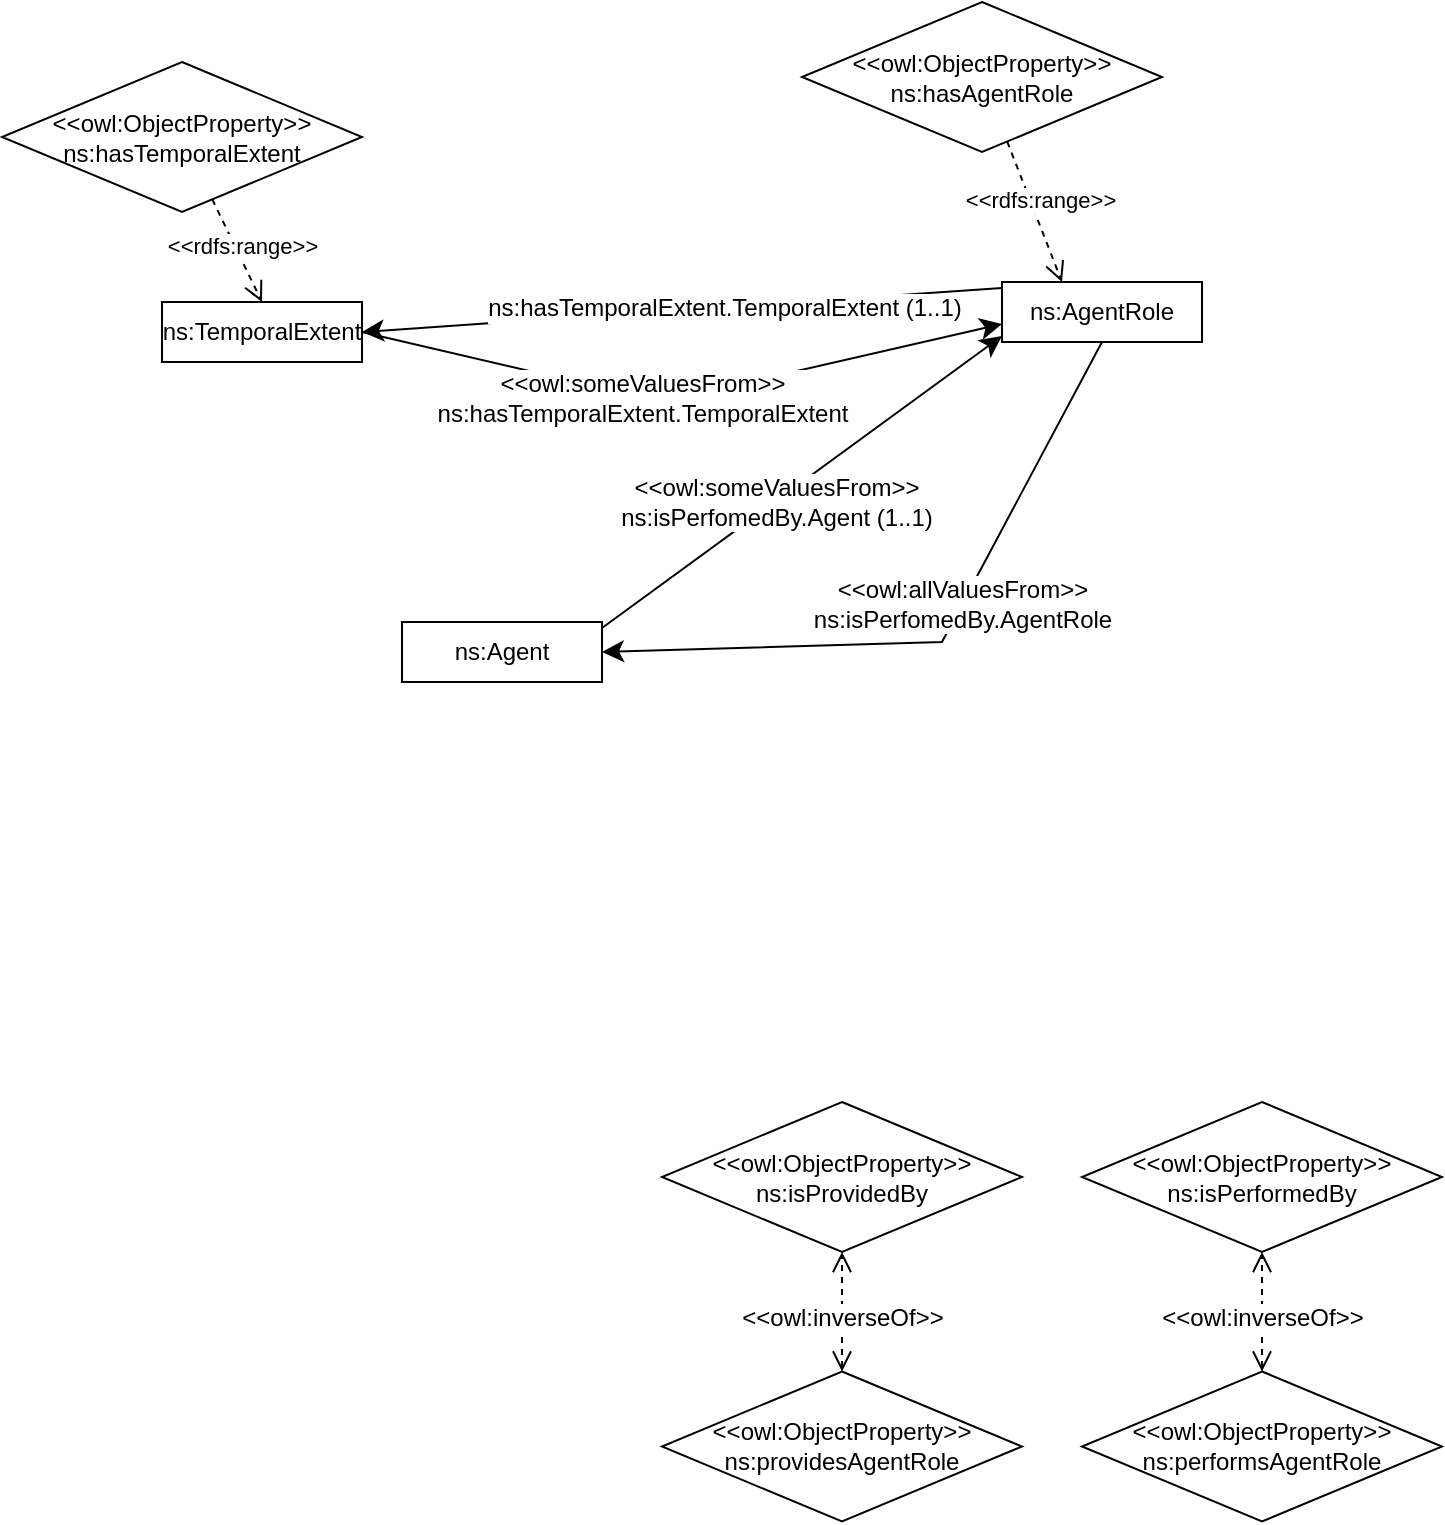 <mxfile>
    <diagram id="T5YxkCv1EJm3Ln6k7ZOh" name="Page-1">
        <mxGraphModel dx="589" dy="789" grid="1" gridSize="10" guides="1" tooltips="1" connect="1" arrows="1" fold="1" page="1" pageScale="1" pageWidth="850" pageHeight="1100" math="0" shadow="0">
            <root>
                <mxCell id="0"/>
                <mxCell id="1" parent="0"/>
                <mxCell id="8" value="" style="endArrow=classic;html=1;exitX=1;exitY=0.5;exitDx=0;exitDy=0;entryX=0;entryY=0.7;entryDx=0;entryDy=0;endSize=8;arcSize=0;" edge="1" source="10" target="11" parent="1">
                    <mxGeometry width="50" height="50" relative="1" as="geometry">
                        <mxPoint x="305" y="275" as="sourcePoint"/>
                        <mxPoint x="490" y="440" as="targetPoint"/>
                        <Array as="points">
                            <mxPoint x="450" y="310"/>
                        </Array>
                    </mxGeometry>
                </mxCell>
                <mxCell id="9" value="&lt;div&gt;&lt;div&gt;&amp;lt;&amp;lt;owl:someValuesFrom&amp;gt;&amp;gt;&lt;/div&gt;ns:hasTemporalExtent.TemporalExtent&lt;/div&gt;" style="text;html=1;align=center;verticalAlign=middle;resizable=0;points=[];labelBackgroundColor=#ffffff;" vertex="1" connectable="0" parent="8">
                    <mxGeometry x="-0.127" relative="1" as="geometry">
                        <mxPoint as="offset"/>
                    </mxGeometry>
                </mxCell>
                <mxCell id="10" value="ns:TemporalExtent" style="rounded=0;whiteSpace=wrap;html=1;snapToPoint=1;points=[[0.1,0],[0.2,0],[0.3,0],[0.4,0],[0.5,0],[0.6,0],[0.7,0],[0.8,0],[0.9,0],[0,0.1],[0,0.3],[0,0.5],[0,0.7],[0,0.9],[0.1,1],[0.2,1],[0.3,1],[0.4,1],[0.5,1],[0.6,1],[0.7,1],[0.8,1],[0.9,1],[1,0.1],[1,0.3],[1,0.5],[1,0.7],[1,0.9]];" vertex="1" parent="1">
                    <mxGeometry x="200" y="260" width="100" height="30" as="geometry"/>
                </mxCell>
                <mxCell id="11" value="ns:AgentRole" style="rounded=0;whiteSpace=wrap;html=1;snapToPoint=1;points=[[0.1,0],[0.2,0],[0.3,0],[0.4,0],[0.5,0],[0.6,0],[0.7,0],[0.8,0],[0.9,0],[0,0.1],[0,0.3],[0,0.5],[0,0.7],[0,0.9],[0.1,1],[0.2,1],[0.3,1],[0.4,1],[0.5,1],[0.6,1],[0.7,1],[0.8,1],[0.9,1],[1,0.1],[1,0.3],[1,0.5],[1,0.7],[1,0.9]];" vertex="1" parent="1">
                    <mxGeometry x="620" y="250" width="100" height="30" as="geometry"/>
                </mxCell>
                <mxCell id="12" value="" style="endArrow=classic;html=1;endSize=8;arcSize=0;entryX=0;entryY=0.9;entryDx=0;entryDy=0;exitX=1;exitY=0.1;exitDx=0;exitDy=0;" edge="1" source="14" target="11" parent="1">
                    <mxGeometry width="50" height="50" relative="1" as="geometry">
                        <mxPoint x="550" y="330" as="sourcePoint"/>
                        <mxPoint x="390" y="560" as="targetPoint"/>
                    </mxGeometry>
                </mxCell>
                <mxCell id="13" value="&lt;div&gt;&lt;div&gt;&amp;lt;&amp;lt;owl:someValuesFrom&amp;gt;&amp;gt;&lt;/div&gt;ns:isPerfomedBy.Agent (1..1)&lt;/div&gt;" style="text;html=1;align=center;verticalAlign=middle;resizable=0;points=[];labelBackgroundColor=#ffffff;" vertex="1" connectable="0" parent="12">
                    <mxGeometry x="-0.127" relative="1" as="geometry">
                        <mxPoint as="offset"/>
                    </mxGeometry>
                </mxCell>
                <mxCell id="14" value="ns:Agent" style="rounded=0;whiteSpace=wrap;html=1;snapToPoint=1;points=[[0.1,0],[0.2,0],[0.3,0],[0.4,0],[0.5,0],[0.6,0],[0.7,0],[0.8,0],[0.9,0],[0,0.1],[0,0.3],[0,0.5],[0,0.7],[0,0.9],[0.1,1],[0.2,1],[0.3,1],[0.4,1],[0.5,1],[0.6,1],[0.7,1],[0.8,1],[0.9,1],[1,0.1],[1,0.3],[1,0.5],[1,0.7],[1,0.9]];" vertex="1" parent="1">
                    <mxGeometry x="320" y="420" width="100" height="30" as="geometry"/>
                </mxCell>
                <mxCell id="23" value="&lt;div&gt;&amp;lt;&amp;lt;owl:ObjectProperty&amp;gt;&amp;gt; ns:isPerformedBy&lt;br&gt;&lt;/div&gt;" style="rhombus;whiteSpace=wrap;html=1;" vertex="1" parent="1">
                    <mxGeometry x="660" y="660" width="180" height="75" as="geometry"/>
                </mxCell>
                <mxCell id="24" value="&lt;div&gt;&amp;lt;&amp;lt;owl:ObjectProperty&amp;gt;&amp;gt; ns:performsAgentRole&lt;br&gt;&lt;/div&gt;" style="rhombus;whiteSpace=wrap;html=1;" vertex="1" parent="1">
                    <mxGeometry x="660" y="794.75" width="180" height="75" as="geometry"/>
                </mxCell>
                <mxCell id="25" value="" style="endArrow=open;html=1;fontColor=#000099;endFill=0;dashed=1;entryX=0.5;entryY=1;entryDx=0;entryDy=0;endSize=8;startArrow=open;startFill=0;startSize=8;" edge="1" source="24" target="23" parent="1">
                    <mxGeometry width="50" height="50" relative="1" as="geometry">
                        <mxPoint x="520" y="795" as="sourcePoint"/>
                        <mxPoint x="520" y="725" as="targetPoint"/>
                    </mxGeometry>
                </mxCell>
                <mxCell id="26" value="&amp;lt;&amp;lt;owl:inverseOf&amp;gt;&amp;gt;" style="text;html=1;align=center;verticalAlign=middle;resizable=0;points=[];fontColor=#000000;labelBackgroundColor=#ffffff;" vertex="1" connectable="0" parent="25">
                    <mxGeometry x="-0.328" relative="1" as="geometry">
                        <mxPoint y="-7.14" as="offset"/>
                    </mxGeometry>
                </mxCell>
                <mxCell id="28" value="&lt;div&gt;&amp;lt;&amp;lt;owl:ObjectProperty&amp;gt;&amp;gt; ns:isProvidedBy&lt;br&gt;&lt;/div&gt;" style="rhombus;whiteSpace=wrap;html=1;" vertex="1" parent="1">
                    <mxGeometry x="450" y="660" width="180" height="75" as="geometry"/>
                </mxCell>
                <mxCell id="29" value="&lt;div&gt;&amp;lt;&amp;lt;owl:ObjectProperty&amp;gt;&amp;gt; ns:providesAgentRole&lt;br&gt;&lt;/div&gt;" style="rhombus;whiteSpace=wrap;html=1;" vertex="1" parent="1">
                    <mxGeometry x="450" y="794.75" width="180" height="75" as="geometry"/>
                </mxCell>
                <mxCell id="30" value="" style="endArrow=open;html=1;fontColor=#000099;endFill=0;dashed=1;entryX=0.5;entryY=1;entryDx=0;entryDy=0;endSize=8;startArrow=open;startFill=0;startSize=8;" edge="1" parent="1" source="29" target="28">
                    <mxGeometry width="50" height="50" relative="1" as="geometry">
                        <mxPoint x="310" y="795" as="sourcePoint"/>
                        <mxPoint x="310" y="725" as="targetPoint"/>
                    </mxGeometry>
                </mxCell>
                <mxCell id="31" value="&amp;lt;&amp;lt;owl:inverseOf&amp;gt;&amp;gt;" style="text;html=1;align=center;verticalAlign=middle;resizable=0;points=[];fontColor=#000000;labelBackgroundColor=#ffffff;" vertex="1" connectable="0" parent="30">
                    <mxGeometry x="-0.328" relative="1" as="geometry">
                        <mxPoint y="-7.14" as="offset"/>
                    </mxGeometry>
                </mxCell>
                <mxCell id="32" value="&lt;div&gt;&amp;lt;&amp;lt;owl:ObjectProperty&amp;gt;&amp;gt; ns:hasTemporalExtent&lt;br&gt;&lt;/div&gt;" style="rhombus;whiteSpace=wrap;html=1;" vertex="1" parent="1">
                    <mxGeometry x="120" y="140" width="180" height="75" as="geometry"/>
                </mxCell>
                <mxCell id="35" value="" style="endArrow=open;html=1;fontColor=#000099;endFill=0;dashed=1;entryX=0.5;entryY=0;entryDx=0;entryDy=0;endSize=8;arcSize=0;" edge="1" source="32" target="10" parent="1">
                    <mxGeometry width="50" height="50" relative="1" as="geometry">
                        <mxPoint x="405" y="566" as="sourcePoint"/>
                        <mxPoint x="219.39" y="690" as="targetPoint"/>
                    </mxGeometry>
                </mxCell>
                <mxCell id="36" value="&lt;div&gt;&amp;lt;&amp;lt;rdfs:range&amp;gt;&amp;gt;&lt;/div&gt;" style="edgeLabel;html=1;align=center;verticalAlign=middle;resizable=0;points=[];" vertex="1" connectable="0" parent="35">
                    <mxGeometry x="-0.352" y="-1" relative="1" as="geometry">
                        <mxPoint x="7.82" y="5.56" as="offset"/>
                    </mxGeometry>
                </mxCell>
                <mxCell id="40" value="" style="endArrow=classic;html=1;endSize=8;arcSize=0;entryX=1;entryY=0.5;entryDx=0;entryDy=0;exitX=0;exitY=0.1;exitDx=0;exitDy=0;" edge="1" parent="1" source="11" target="10">
                    <mxGeometry width="50" height="50" relative="1" as="geometry">
                        <mxPoint x="480" y="275" as="sourcePoint"/>
                        <mxPoint x="430" y="445" as="targetPoint"/>
                    </mxGeometry>
                </mxCell>
                <mxCell id="41" value="&lt;div&gt;&lt;/div&gt;ns:hasTemporalExtent.TemporalExtent (1..1)" style="text;html=1;align=center;verticalAlign=middle;resizable=0;points=[];labelBackgroundColor=#ffffff;" vertex="1" connectable="0" parent="40">
                    <mxGeometry x="-0.127" relative="1" as="geometry">
                        <mxPoint as="offset"/>
                    </mxGeometry>
                </mxCell>
                <mxCell id="42" value="" style="endArrow=classic;html=1;exitX=0.5;exitY=1;exitDx=0;exitDy=0;endSize=8;arcSize=0;" edge="1" parent="1" source="11" target="14">
                    <mxGeometry width="50" height="50" relative="1" as="geometry">
                        <mxPoint x="630" y="275" as="sourcePoint"/>
                        <mxPoint x="430" y="440" as="targetPoint"/>
                        <Array as="points">
                            <mxPoint x="590" y="430"/>
                        </Array>
                    </mxGeometry>
                </mxCell>
                <mxCell id="43" value="&lt;div&gt;&lt;div&gt;&amp;lt;&amp;lt;owl:allValuesFrom&amp;gt;&amp;gt;&lt;/div&gt;ns:isPerfomedBy.AgentRole&lt;/div&gt;" style="text;html=1;align=center;verticalAlign=middle;resizable=0;points=[];labelBackgroundColor=#ffffff;" vertex="1" connectable="0" parent="42">
                    <mxGeometry x="-0.127" relative="1" as="geometry">
                        <mxPoint as="offset"/>
                    </mxGeometry>
                </mxCell>
                <mxCell id="45" value="&lt;div&gt;&amp;lt;&amp;lt;owl:ObjectProperty&amp;gt;&amp;gt; ns:hasAgentRole&lt;br&gt;&lt;/div&gt;" style="rhombus;whiteSpace=wrap;html=1;" vertex="1" parent="1">
                    <mxGeometry x="520" y="110" width="180" height="75" as="geometry"/>
                </mxCell>
                <mxCell id="46" value="" style="endArrow=open;html=1;fontColor=#000099;endFill=0;dashed=1;entryX=0.3;entryY=0;entryDx=0;entryDy=0;endSize=8;arcSize=0;" edge="1" parent="1" source="45" target="11">
                    <mxGeometry width="50" height="50" relative="1" as="geometry">
                        <mxPoint x="805" y="536" as="sourcePoint"/>
                        <mxPoint x="650" y="230" as="targetPoint"/>
                    </mxGeometry>
                </mxCell>
                <mxCell id="47" value="&lt;div&gt;&amp;lt;&amp;lt;rdfs:range&amp;gt;&amp;gt;&lt;/div&gt;" style="edgeLabel;html=1;align=center;verticalAlign=middle;resizable=0;points=[];" vertex="1" connectable="0" parent="46">
                    <mxGeometry x="-0.352" y="-1" relative="1" as="geometry">
                        <mxPoint x="7.82" y="5.56" as="offset"/>
                    </mxGeometry>
                </mxCell>
            </root>
        </mxGraphModel>
    </diagram>
</mxfile>